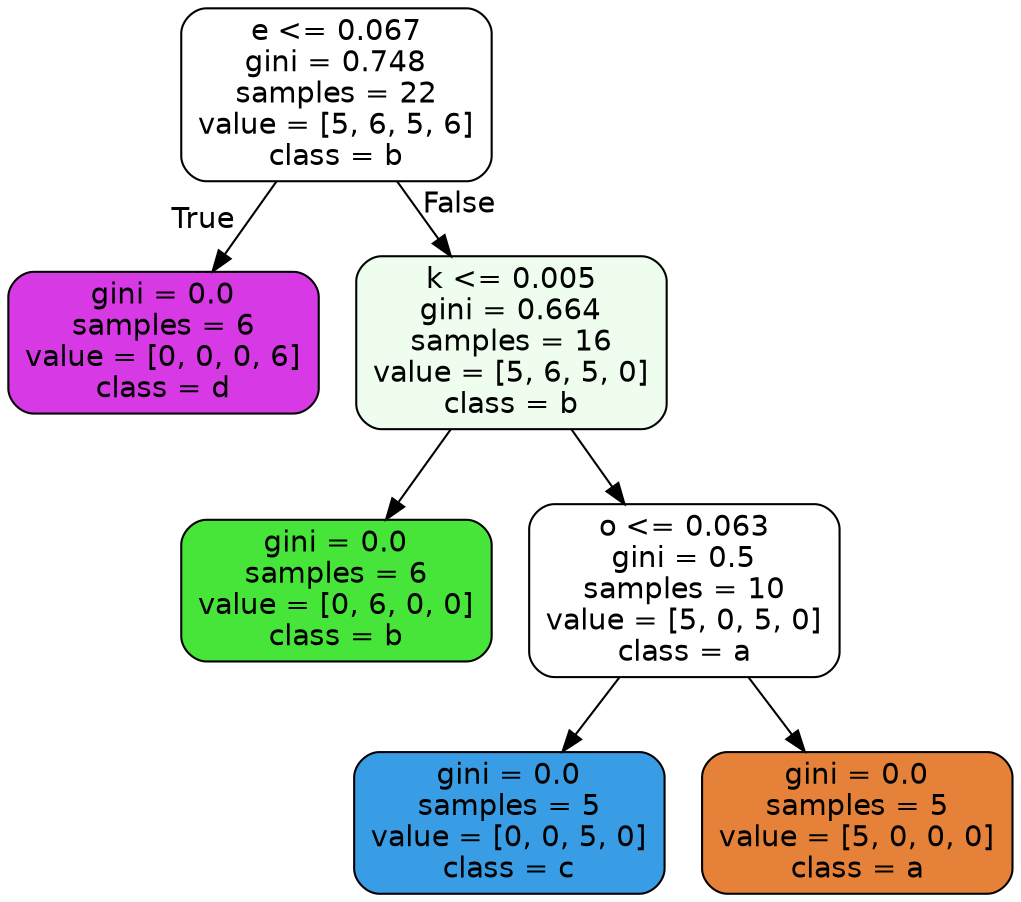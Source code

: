 digraph Tree {
node [shape=box, style="filled, rounded", color="black", fontname="helvetica"] ;
edge [fontname="helvetica"] ;
0 [label="e <= 0.067\ngini = 0.748\nsamples = 22\nvalue = [5, 6, 5, 6]\nclass = b", fillcolor="#ffffff"] ;
1 [label="gini = 0.0\nsamples = 6\nvalue = [0, 0, 0, 6]\nclass = d", fillcolor="#d739e5"] ;
0 -> 1 [labeldistance=2.5, labelangle=45, headlabel="True"] ;
2 [label="k <= 0.005\ngini = 0.664\nsamples = 16\nvalue = [5, 6, 5, 0]\nclass = b", fillcolor="#eefded"] ;
0 -> 2 [labeldistance=2.5, labelangle=-45, headlabel="False"] ;
3 [label="gini = 0.0\nsamples = 6\nvalue = [0, 6, 0, 0]\nclass = b", fillcolor="#47e539"] ;
2 -> 3 ;
4 [label="o <= 0.063\ngini = 0.5\nsamples = 10\nvalue = [5, 0, 5, 0]\nclass = a", fillcolor="#ffffff"] ;
2 -> 4 ;
5 [label="gini = 0.0\nsamples = 5\nvalue = [0, 0, 5, 0]\nclass = c", fillcolor="#399de5"] ;
4 -> 5 ;
6 [label="gini = 0.0\nsamples = 5\nvalue = [5, 0, 0, 0]\nclass = a", fillcolor="#e58139"] ;
4 -> 6 ;
}